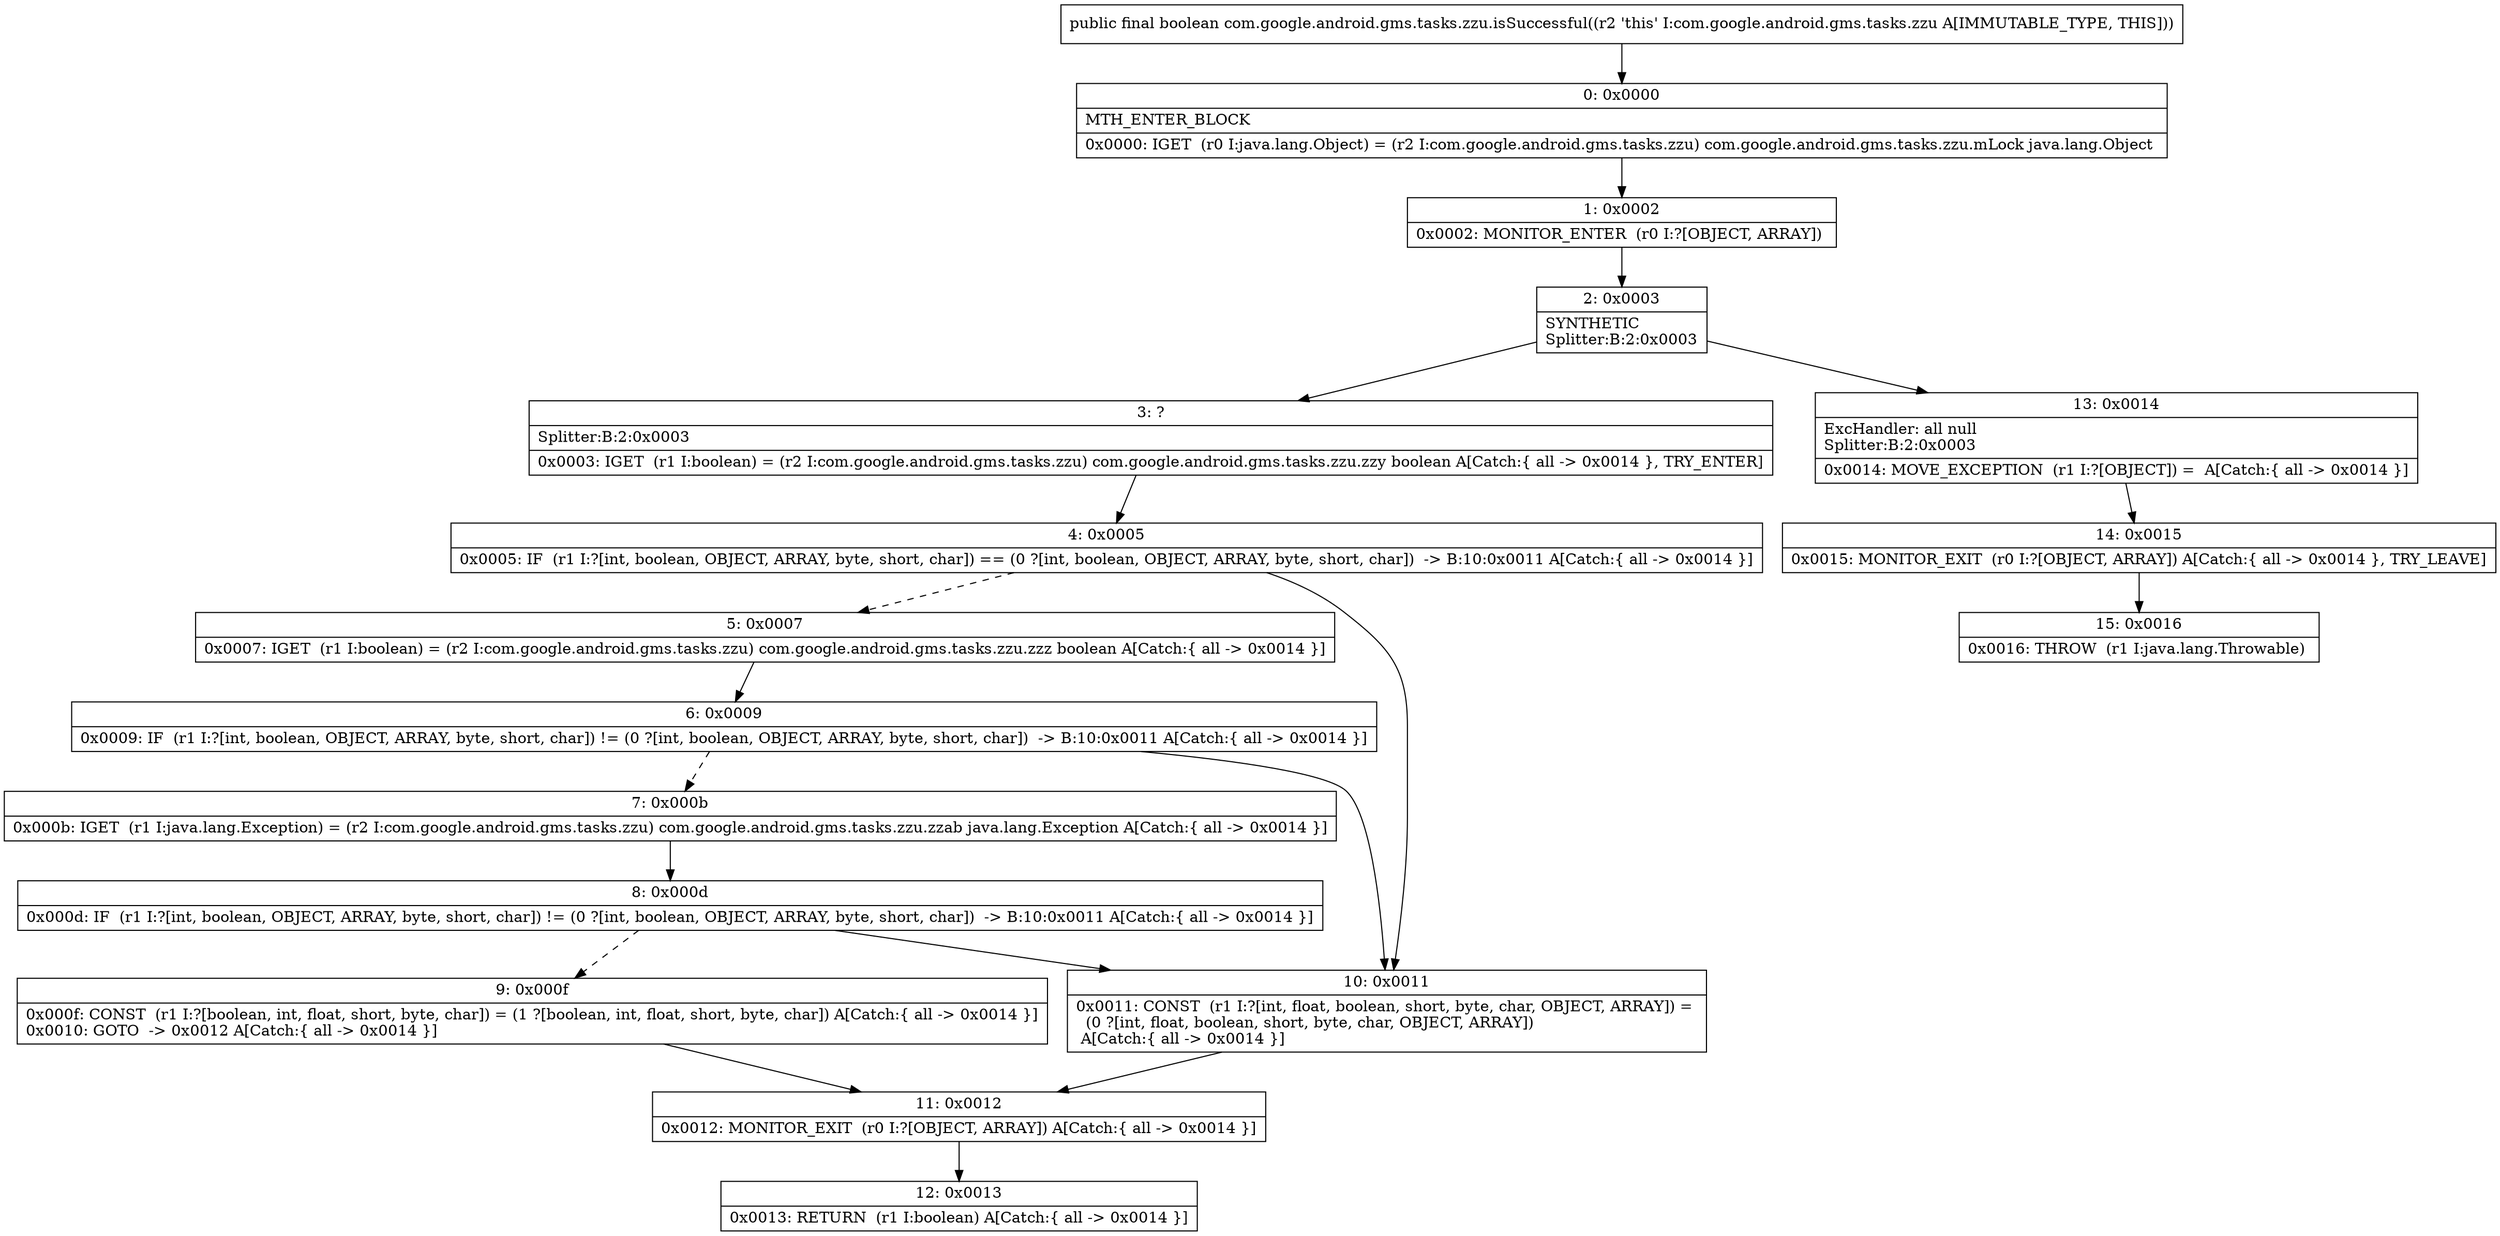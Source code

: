 digraph "CFG forcom.google.android.gms.tasks.zzu.isSuccessful()Z" {
Node_0 [shape=record,label="{0\:\ 0x0000|MTH_ENTER_BLOCK\l|0x0000: IGET  (r0 I:java.lang.Object) = (r2 I:com.google.android.gms.tasks.zzu) com.google.android.gms.tasks.zzu.mLock java.lang.Object \l}"];
Node_1 [shape=record,label="{1\:\ 0x0002|0x0002: MONITOR_ENTER  (r0 I:?[OBJECT, ARRAY]) \l}"];
Node_2 [shape=record,label="{2\:\ 0x0003|SYNTHETIC\lSplitter:B:2:0x0003\l}"];
Node_3 [shape=record,label="{3\:\ ?|Splitter:B:2:0x0003\l|0x0003: IGET  (r1 I:boolean) = (r2 I:com.google.android.gms.tasks.zzu) com.google.android.gms.tasks.zzu.zzy boolean A[Catch:\{ all \-\> 0x0014 \}, TRY_ENTER]\l}"];
Node_4 [shape=record,label="{4\:\ 0x0005|0x0005: IF  (r1 I:?[int, boolean, OBJECT, ARRAY, byte, short, char]) == (0 ?[int, boolean, OBJECT, ARRAY, byte, short, char])  \-\> B:10:0x0011 A[Catch:\{ all \-\> 0x0014 \}]\l}"];
Node_5 [shape=record,label="{5\:\ 0x0007|0x0007: IGET  (r1 I:boolean) = (r2 I:com.google.android.gms.tasks.zzu) com.google.android.gms.tasks.zzu.zzz boolean A[Catch:\{ all \-\> 0x0014 \}]\l}"];
Node_6 [shape=record,label="{6\:\ 0x0009|0x0009: IF  (r1 I:?[int, boolean, OBJECT, ARRAY, byte, short, char]) != (0 ?[int, boolean, OBJECT, ARRAY, byte, short, char])  \-\> B:10:0x0011 A[Catch:\{ all \-\> 0x0014 \}]\l}"];
Node_7 [shape=record,label="{7\:\ 0x000b|0x000b: IGET  (r1 I:java.lang.Exception) = (r2 I:com.google.android.gms.tasks.zzu) com.google.android.gms.tasks.zzu.zzab java.lang.Exception A[Catch:\{ all \-\> 0x0014 \}]\l}"];
Node_8 [shape=record,label="{8\:\ 0x000d|0x000d: IF  (r1 I:?[int, boolean, OBJECT, ARRAY, byte, short, char]) != (0 ?[int, boolean, OBJECT, ARRAY, byte, short, char])  \-\> B:10:0x0011 A[Catch:\{ all \-\> 0x0014 \}]\l}"];
Node_9 [shape=record,label="{9\:\ 0x000f|0x000f: CONST  (r1 I:?[boolean, int, float, short, byte, char]) = (1 ?[boolean, int, float, short, byte, char]) A[Catch:\{ all \-\> 0x0014 \}]\l0x0010: GOTO  \-\> 0x0012 A[Catch:\{ all \-\> 0x0014 \}]\l}"];
Node_10 [shape=record,label="{10\:\ 0x0011|0x0011: CONST  (r1 I:?[int, float, boolean, short, byte, char, OBJECT, ARRAY]) = \l  (0 ?[int, float, boolean, short, byte, char, OBJECT, ARRAY])\l A[Catch:\{ all \-\> 0x0014 \}]\l}"];
Node_11 [shape=record,label="{11\:\ 0x0012|0x0012: MONITOR_EXIT  (r0 I:?[OBJECT, ARRAY]) A[Catch:\{ all \-\> 0x0014 \}]\l}"];
Node_12 [shape=record,label="{12\:\ 0x0013|0x0013: RETURN  (r1 I:boolean) A[Catch:\{ all \-\> 0x0014 \}]\l}"];
Node_13 [shape=record,label="{13\:\ 0x0014|ExcHandler: all null\lSplitter:B:2:0x0003\l|0x0014: MOVE_EXCEPTION  (r1 I:?[OBJECT]) =  A[Catch:\{ all \-\> 0x0014 \}]\l}"];
Node_14 [shape=record,label="{14\:\ 0x0015|0x0015: MONITOR_EXIT  (r0 I:?[OBJECT, ARRAY]) A[Catch:\{ all \-\> 0x0014 \}, TRY_LEAVE]\l}"];
Node_15 [shape=record,label="{15\:\ 0x0016|0x0016: THROW  (r1 I:java.lang.Throwable) \l}"];
MethodNode[shape=record,label="{public final boolean com.google.android.gms.tasks.zzu.isSuccessful((r2 'this' I:com.google.android.gms.tasks.zzu A[IMMUTABLE_TYPE, THIS])) }"];
MethodNode -> Node_0;
Node_0 -> Node_1;
Node_1 -> Node_2;
Node_2 -> Node_3;
Node_2 -> Node_13;
Node_3 -> Node_4;
Node_4 -> Node_5[style=dashed];
Node_4 -> Node_10;
Node_5 -> Node_6;
Node_6 -> Node_7[style=dashed];
Node_6 -> Node_10;
Node_7 -> Node_8;
Node_8 -> Node_9[style=dashed];
Node_8 -> Node_10;
Node_9 -> Node_11;
Node_10 -> Node_11;
Node_11 -> Node_12;
Node_13 -> Node_14;
Node_14 -> Node_15;
}

